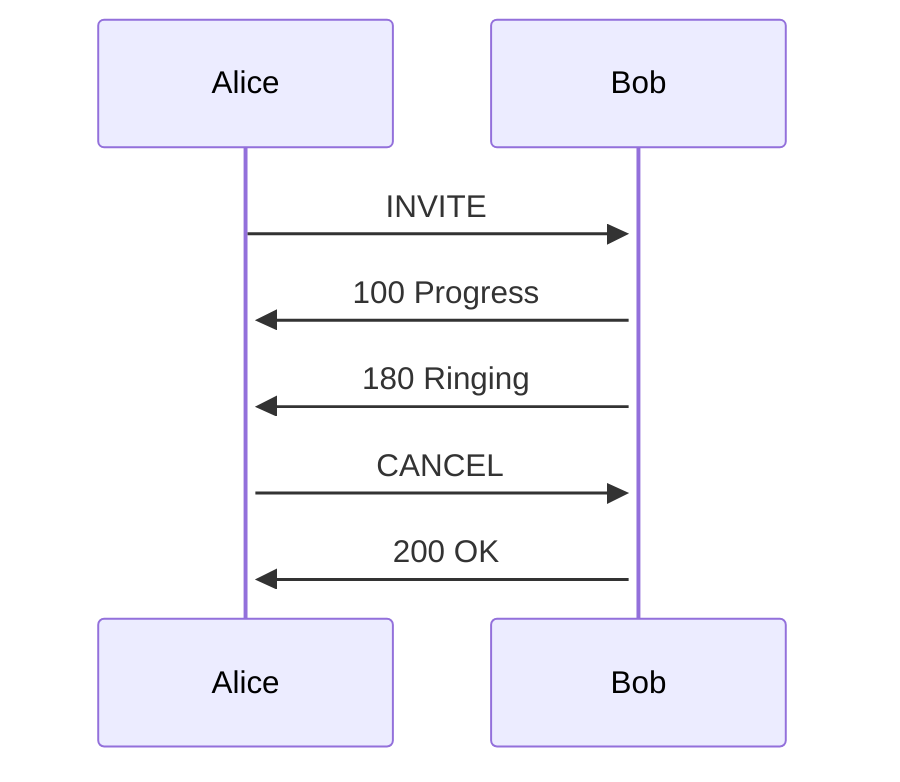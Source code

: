 sequenceDiagram
    Alice->>+Bob: INVITE
    Bob->>+Alice: 100 Progress
    Bob->>Alice: 180 Ringing 
    Alice->>+Bob: CANCEL
    Bob->>Alice: 200 OK